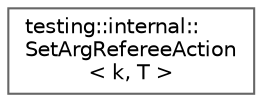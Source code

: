 digraph "Graphical Class Hierarchy"
{
 // LATEX_PDF_SIZE
  bgcolor="transparent";
  edge [fontname=Helvetica,fontsize=10,labelfontname=Helvetica,labelfontsize=10];
  node [fontname=Helvetica,fontsize=10,shape=box,height=0.2,width=0.4];
  rankdir="LR";
  Node0 [id="Node000000",label="testing::internal::\lSetArgRefereeAction\l\< k, T \>",height=0.2,width=0.4,color="grey40", fillcolor="white", style="filled",URL="$structtesting_1_1internal_1_1_set_arg_referee_action.html",tooltip=" "];
}
